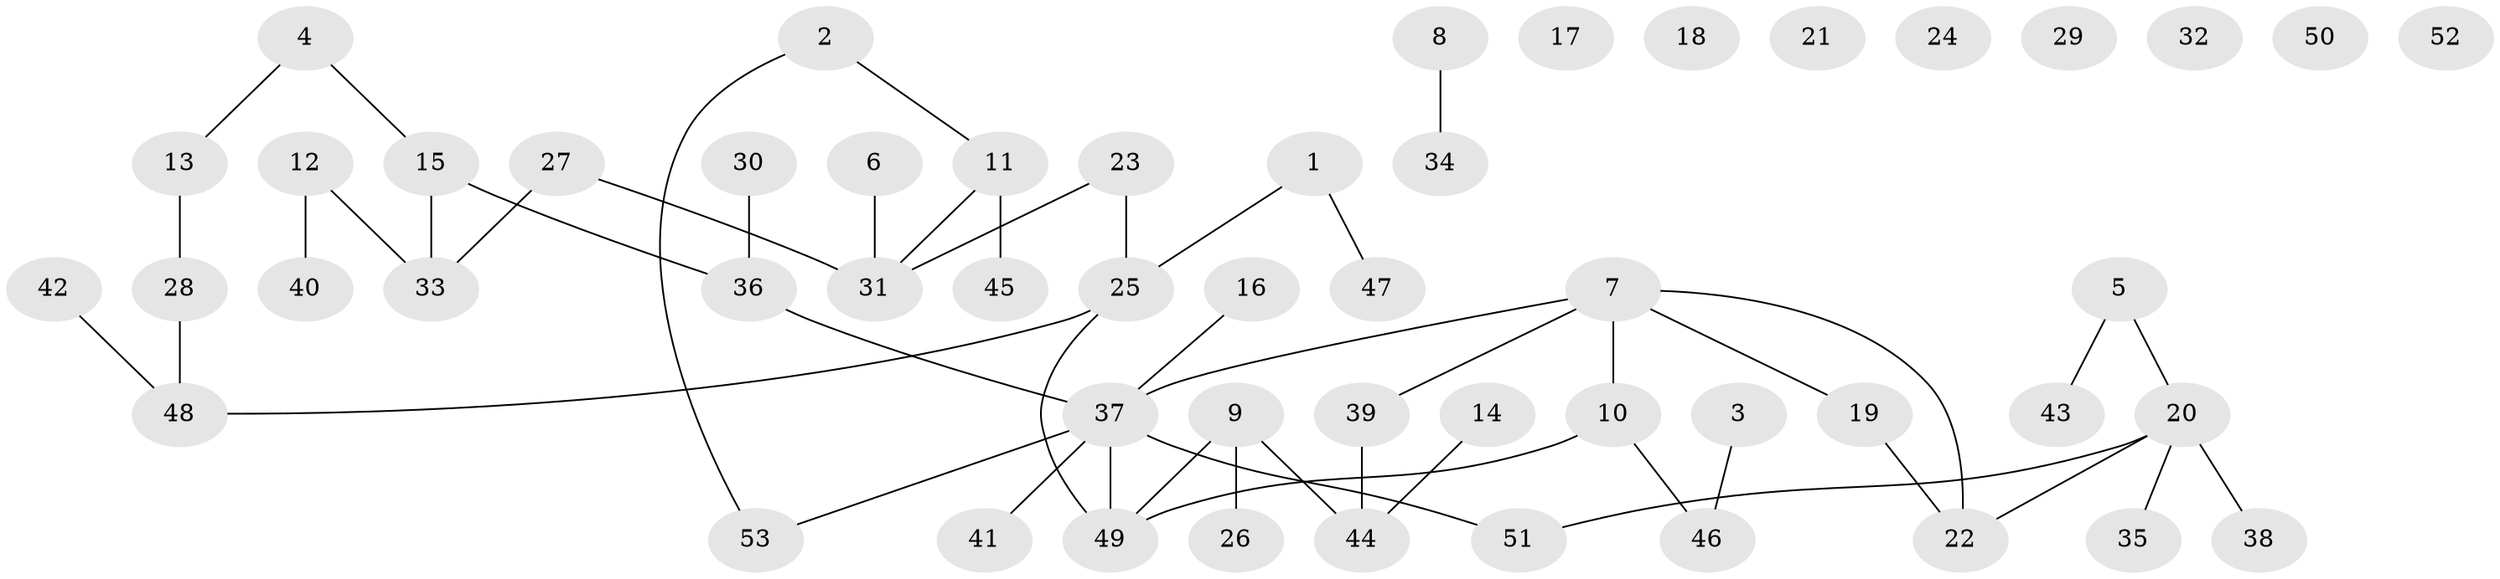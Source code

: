// coarse degree distribution, {3: 0.07692307692307693, 2: 0.23076923076923078, 1: 0.3076923076923077, 8: 0.038461538461538464, 0: 0.3076923076923077, 4: 0.038461538461538464}
// Generated by graph-tools (version 1.1) at 2025/16/03/04/25 18:16:37]
// undirected, 53 vertices, 50 edges
graph export_dot {
graph [start="1"]
  node [color=gray90,style=filled];
  1;
  2;
  3;
  4;
  5;
  6;
  7;
  8;
  9;
  10;
  11;
  12;
  13;
  14;
  15;
  16;
  17;
  18;
  19;
  20;
  21;
  22;
  23;
  24;
  25;
  26;
  27;
  28;
  29;
  30;
  31;
  32;
  33;
  34;
  35;
  36;
  37;
  38;
  39;
  40;
  41;
  42;
  43;
  44;
  45;
  46;
  47;
  48;
  49;
  50;
  51;
  52;
  53;
  1 -- 25;
  1 -- 47;
  2 -- 11;
  2 -- 53;
  3 -- 46;
  4 -- 13;
  4 -- 15;
  5 -- 20;
  5 -- 43;
  6 -- 31;
  7 -- 10;
  7 -- 19;
  7 -- 22;
  7 -- 37;
  7 -- 39;
  8 -- 34;
  9 -- 26;
  9 -- 44;
  9 -- 49;
  10 -- 46;
  10 -- 49;
  11 -- 31;
  11 -- 45;
  12 -- 33;
  12 -- 40;
  13 -- 28;
  14 -- 44;
  15 -- 33;
  15 -- 36;
  16 -- 37;
  19 -- 22;
  20 -- 22;
  20 -- 35;
  20 -- 38;
  20 -- 51;
  23 -- 25;
  23 -- 31;
  25 -- 48;
  25 -- 49;
  27 -- 31;
  27 -- 33;
  28 -- 48;
  30 -- 36;
  36 -- 37;
  37 -- 41;
  37 -- 49;
  37 -- 51;
  37 -- 53;
  39 -- 44;
  42 -- 48;
}
